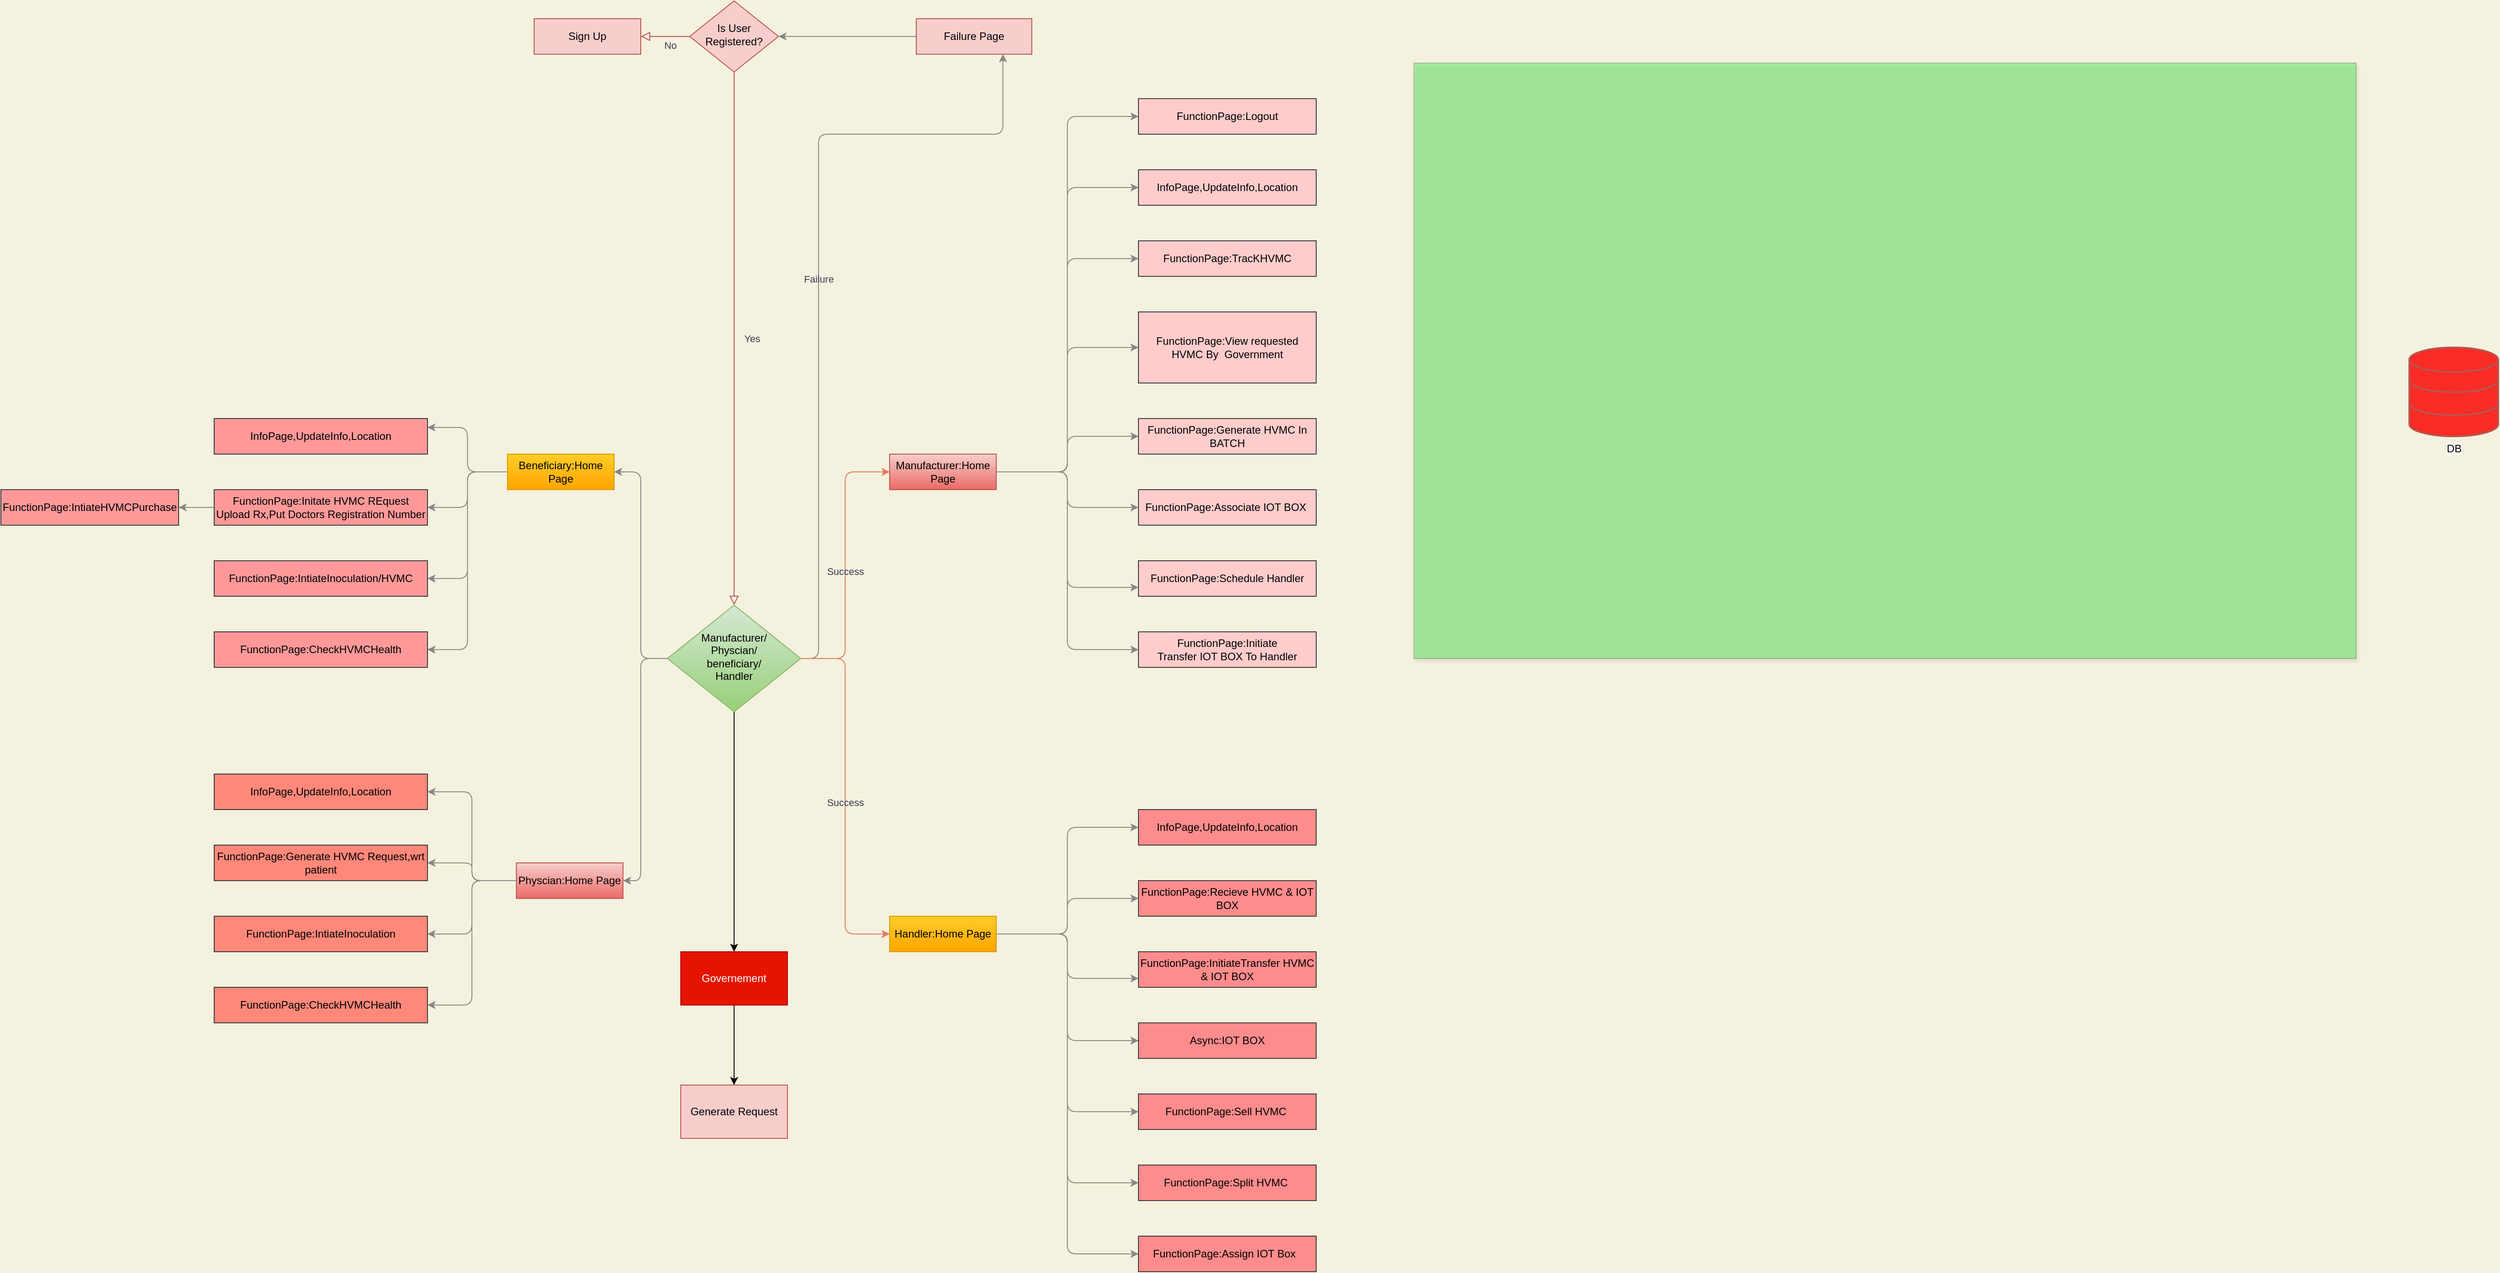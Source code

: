<mxfile version="14.6.13" type="device"><diagram id="C5RBs43oDa-KdzZeNtuy" name="Page-1"><mxGraphModel dx="2730" dy="2063" grid="1" gridSize="10" guides="1" tooltips="1" connect="1" arrows="1" fold="1" page="0" pageScale="1" pageWidth="827" pageHeight="1169" background="#F4F1DE" math="0" shadow="0"><root><mxCell id="WIyWlLk6GJQsqaUBKTNV-0"/><mxCell id="WIyWlLk6GJQsqaUBKTNV-1" parent="WIyWlLk6GJQsqaUBKTNV-0"/><mxCell id="WIyWlLk6GJQsqaUBKTNV-3" value="Sign Up" style="whiteSpace=wrap;html=1;fontSize=12;glass=0;strokeWidth=1;shadow=0;fillColor=#f8cecc;strokeColor=#b85450;" parent="WIyWlLk6GJQsqaUBKTNV-1" vertex="1"><mxGeometry x="-120" y="-490" width="120" height="40" as="geometry"/></mxCell><mxCell id="qShaiX9H7SJKS5B7AedM-45" value="&lt;br&gt;Success&lt;br&gt;" style="edgeStyle=orthogonalEdgeStyle;curved=0;rounded=1;sketch=0;orthogonalLoop=1;jettySize=auto;html=1;entryX=0;entryY=0.5;entryDx=0;entryDy=0;shadow=0;fontColor=#393C56;strokeColor=#E07A5F;fillColor=#F2CC8F;textDirection=ltr;labelBackgroundColor=none;" parent="WIyWlLk6GJQsqaUBKTNV-1" source="WIyWlLk6GJQsqaUBKTNV-6" target="qShaiX9H7SJKS5B7AedM-28" edge="1"><mxGeometry relative="1" as="geometry"/></mxCell><mxCell id="qShaiX9H7SJKS5B7AedM-72" value="&lt;br&gt;Failure" style="edgeStyle=orthogonalEdgeStyle;curved=0;rounded=1;sketch=0;orthogonalLoop=1;jettySize=auto;html=1;entryX=0.75;entryY=1;entryDx=0;entryDy=0;shadow=0;labelBackgroundColor=none;fontColor=#393C56;strokeColor=#8A8684;fillColor=#F2CC8F;" parent="WIyWlLk6GJQsqaUBKTNV-1" source="WIyWlLk6GJQsqaUBKTNV-6" target="qShaiX9H7SJKS5B7AedM-15" edge="1"><mxGeometry relative="1" as="geometry"><Array as="points"><mxPoint x="200" y="230"/><mxPoint x="200" y="-360"/></Array></mxGeometry></mxCell><mxCell id="qShaiX9H7SJKS5B7AedM-82" style="edgeStyle=orthogonalEdgeStyle;curved=0;rounded=1;sketch=0;orthogonalLoop=1;jettySize=auto;html=1;entryX=1;entryY=0.5;entryDx=0;entryDy=0;shadow=0;labelBackgroundColor=none;fontColor=#393C56;strokeColor=#8A8684;fillColor=#F2CC8F;" parent="WIyWlLk6GJQsqaUBKTNV-1" source="WIyWlLk6GJQsqaUBKTNV-6" target="qShaiX9H7SJKS5B7AedM-30" edge="1"><mxGeometry relative="1" as="geometry"/></mxCell><mxCell id="qShaiX9H7SJKS5B7AedM-97" style="edgeStyle=orthogonalEdgeStyle;curved=0;rounded=1;sketch=0;orthogonalLoop=1;jettySize=auto;html=1;entryX=1;entryY=0.5;entryDx=0;entryDy=0;shadow=0;labelBackgroundColor=none;fontColor=#393C56;strokeColor=#8A8684;fillColor=#F2CC8F;" parent="WIyWlLk6GJQsqaUBKTNV-1" source="WIyWlLk6GJQsqaUBKTNV-6" target="qShaiX9H7SJKS5B7AedM-24" edge="1"><mxGeometry relative="1" as="geometry"><Array as="points"><mxPoint y="230"/><mxPoint y="480"/></Array></mxGeometry></mxCell><mxCell id="UZGNvgP3qXLMShKBamGW-0" style="edgeStyle=orthogonalEdgeStyle;rounded=0;orthogonalLoop=1;jettySize=auto;html=1;" parent="WIyWlLk6GJQsqaUBKTNV-1" source="WIyWlLk6GJQsqaUBKTNV-6" target="i3B6ShPSxsujn0YPpAcm-0" edge="1"><mxGeometry relative="1" as="geometry"/></mxCell><mxCell id="WIyWlLk6GJQsqaUBKTNV-6" value="Manufacturer/&lt;br&gt;Physcian/&lt;br&gt;beneficiary/&lt;br&gt;Handler" style="rhombus;whiteSpace=wrap;html=1;shadow=0;fontFamily=Helvetica;fontSize=12;align=center;strokeWidth=1;spacing=6;spacingTop=-4;fillColor=#d5e8d4;strokeColor=#82b366;gradientColor=#97d077;" parent="WIyWlLk6GJQsqaUBKTNV-1" vertex="1"><mxGeometry x="30" y="170" width="150" height="120" as="geometry"/></mxCell><mxCell id="qShaiX9H7SJKS5B7AedM-0" value="Is User Registered?" style="rhombus;whiteSpace=wrap;html=1;shadow=0;fontFamily=Helvetica;fontSize=12;align=center;strokeWidth=1;spacing=6;spacingTop=-4;fillColor=#f8cecc;strokeColor=#b85450;" parent="WIyWlLk6GJQsqaUBKTNV-1" vertex="1"><mxGeometry x="55" y="-510" width="100" height="80" as="geometry"/></mxCell><mxCell id="qShaiX9H7SJKS5B7AedM-7" value="No" style="edgeStyle=orthogonalEdgeStyle;html=1;jettySize=auto;orthogonalLoop=1;fontSize=11;endArrow=block;endFill=0;endSize=8;strokeWidth=1;shadow=0;labelBackgroundColor=none;exitX=0;exitY=0.5;exitDx=0;exitDy=0;strokeColor=#b85450;fontColor=#393C56;fillColor=#f8cecc;" parent="WIyWlLk6GJQsqaUBKTNV-1" source="qShaiX9H7SJKS5B7AedM-0" target="WIyWlLk6GJQsqaUBKTNV-3" edge="1"><mxGeometry x="-0.2" y="10" relative="1" as="geometry"><mxPoint as="offset"/><mxPoint x="280" y="220" as="sourcePoint"/><mxPoint x="70" y="30" as="targetPoint"/></mxGeometry></mxCell><mxCell id="qShaiX9H7SJKS5B7AedM-8" value="Yes" style="html=1;jettySize=auto;orthogonalLoop=1;fontSize=11;endArrow=block;endFill=0;endSize=8;strokeWidth=1;shadow=0;labelBackgroundColor=none;edgeStyle=orthogonalEdgeStyle;exitX=0.5;exitY=1;exitDx=0;exitDy=0;entryX=0.5;entryY=0;entryDx=0;entryDy=0;strokeColor=#b85450;fontColor=#393C56;fillColor=#f8cecc;" parent="WIyWlLk6GJQsqaUBKTNV-1" source="qShaiX9H7SJKS5B7AedM-0" target="WIyWlLk6GJQsqaUBKTNV-6" edge="1"><mxGeometry y="20" relative="1" as="geometry"><mxPoint as="offset"/><mxPoint x="230" y="260" as="sourcePoint"/><mxPoint x="230" y="300" as="targetPoint"/></mxGeometry></mxCell><mxCell id="qShaiX9H7SJKS5B7AedM-81" style="edgeStyle=orthogonalEdgeStyle;curved=0;rounded=1;sketch=0;orthogonalLoop=1;jettySize=auto;html=1;entryX=1;entryY=0.5;entryDx=0;entryDy=0;shadow=0;labelBackgroundColor=none;fontColor=#393C56;strokeColor=#8A8684;fillColor=#F2CC8F;" parent="WIyWlLk6GJQsqaUBKTNV-1" source="qShaiX9H7SJKS5B7AedM-15" target="qShaiX9H7SJKS5B7AedM-0" edge="1"><mxGeometry relative="1" as="geometry"/></mxCell><mxCell id="qShaiX9H7SJKS5B7AedM-15" value="Failure Page" style="whiteSpace=wrap;html=1;fontSize=12;glass=0;strokeWidth=1;shadow=0;fillColor=#f8cecc;strokeColor=#b85450;" parent="WIyWlLk6GJQsqaUBKTNV-1" vertex="1"><mxGeometry x="310" y="-490" width="130" height="40" as="geometry"/></mxCell><mxCell id="qShaiX9H7SJKS5B7AedM-102" style="edgeStyle=orthogonalEdgeStyle;curved=0;rounded=1;sketch=0;orthogonalLoop=1;jettySize=auto;html=1;entryX=1;entryY=0.5;entryDx=0;entryDy=0;shadow=0;labelBackgroundColor=none;fontColor=#393C56;strokeColor=#8A8684;fillColor=#F2CC8F;" parent="WIyWlLk6GJQsqaUBKTNV-1" source="qShaiX9H7SJKS5B7AedM-24" target="qShaiX9H7SJKS5B7AedM-99" edge="1"><mxGeometry relative="1" as="geometry"/></mxCell><mxCell id="qShaiX9H7SJKS5B7AedM-104" style="edgeStyle=orthogonalEdgeStyle;curved=0;rounded=1;sketch=0;orthogonalLoop=1;jettySize=auto;html=1;entryX=1;entryY=0.5;entryDx=0;entryDy=0;shadow=0;labelBackgroundColor=none;fontColor=#393C56;strokeColor=#8A8684;fillColor=#F2CC8F;" parent="WIyWlLk6GJQsqaUBKTNV-1" source="qShaiX9H7SJKS5B7AedM-24" target="qShaiX9H7SJKS5B7AedM-101" edge="1"><mxGeometry relative="1" as="geometry"/></mxCell><mxCell id="qShaiX9H7SJKS5B7AedM-105" style="edgeStyle=orthogonalEdgeStyle;curved=0;rounded=1;sketch=0;orthogonalLoop=1;jettySize=auto;html=1;entryX=1;entryY=0.5;entryDx=0;entryDy=0;shadow=0;labelBackgroundColor=none;fontColor=#393C56;strokeColor=#8A8684;fillColor=#F2CC8F;" parent="WIyWlLk6GJQsqaUBKTNV-1" source="qShaiX9H7SJKS5B7AedM-24" target="qShaiX9H7SJKS5B7AedM-100" edge="1"><mxGeometry relative="1" as="geometry"/></mxCell><mxCell id="qShaiX9H7SJKS5B7AedM-107" style="edgeStyle=orthogonalEdgeStyle;curved=0;rounded=1;sketch=0;orthogonalLoop=1;jettySize=auto;html=1;shadow=0;labelBackgroundColor=none;fontColor=#393C56;strokeColor=#8A8684;fillColor=#F2CC8F;" parent="WIyWlLk6GJQsqaUBKTNV-1" source="qShaiX9H7SJKS5B7AedM-24" edge="1"><mxGeometry relative="1" as="geometry"><mxPoint x="-240" y="540" as="targetPoint"/><Array as="points"><mxPoint x="-190" y="480"/><mxPoint x="-190" y="540"/></Array></mxGeometry></mxCell><mxCell id="qShaiX9H7SJKS5B7AedM-24" value="Physcian:Home Page" style="whiteSpace=wrap;html=1;fontSize=12;glass=0;strokeWidth=1;shadow=0;gradientColor=#ea6b66;strokeColor=#b85450;fillColor=#f8cecc;" parent="WIyWlLk6GJQsqaUBKTNV-1" vertex="1"><mxGeometry x="-140" y="460" width="120" height="40" as="geometry"/></mxCell><mxCell id="qShaiX9H7SJKS5B7AedM-39" style="edgeStyle=orthogonalEdgeStyle;curved=0;rounded=1;sketch=0;orthogonalLoop=1;jettySize=auto;html=1;entryX=0;entryY=0.5;entryDx=0;entryDy=0;shadow=0;fontColor=#393C56;fillColor=#F2CC8F;strokeColor=#8A8684;" parent="WIyWlLk6GJQsqaUBKTNV-1" source="qShaiX9H7SJKS5B7AedM-28" target="qShaiX9H7SJKS5B7AedM-31" edge="1"><mxGeometry relative="1" as="geometry"/></mxCell><mxCell id="qShaiX9H7SJKS5B7AedM-41" style="edgeStyle=orthogonalEdgeStyle;curved=0;rounded=1;sketch=0;orthogonalLoop=1;jettySize=auto;html=1;entryX=0;entryY=0.5;entryDx=0;entryDy=0;shadow=0;fontColor=#393C56;fillColor=#F2CC8F;strokeColor=#8A8684;" parent="WIyWlLk6GJQsqaUBKTNV-1" source="qShaiX9H7SJKS5B7AedM-28" target="qShaiX9H7SJKS5B7AedM-34" edge="1"><mxGeometry relative="1" as="geometry"/></mxCell><mxCell id="qShaiX9H7SJKS5B7AedM-42" style="edgeStyle=orthogonalEdgeStyle;curved=0;rounded=1;sketch=0;orthogonalLoop=1;jettySize=auto;html=1;entryX=0;entryY=0.5;entryDx=0;entryDy=0;shadow=0;fontColor=#393C56;fillColor=#F2CC8F;strokeColor=#8A8684;" parent="WIyWlLk6GJQsqaUBKTNV-1" source="qShaiX9H7SJKS5B7AedM-28" target="qShaiX9H7SJKS5B7AedM-33" edge="1"><mxGeometry relative="1" as="geometry"/></mxCell><mxCell id="qShaiX9H7SJKS5B7AedM-43" style="edgeStyle=orthogonalEdgeStyle;curved=0;rounded=1;sketch=0;orthogonalLoop=1;jettySize=auto;html=1;entryX=0;entryY=0.75;entryDx=0;entryDy=0;shadow=0;fontColor=#393C56;fillColor=#F2CC8F;strokeColor=#8A8684;" parent="WIyWlLk6GJQsqaUBKTNV-1" source="qShaiX9H7SJKS5B7AedM-28" target="qShaiX9H7SJKS5B7AedM-38" edge="1"><mxGeometry relative="1" as="geometry"/></mxCell><mxCell id="qShaiX9H7SJKS5B7AedM-44" style="edgeStyle=orthogonalEdgeStyle;curved=0;rounded=1;sketch=0;orthogonalLoop=1;jettySize=auto;html=1;entryX=0;entryY=0.5;entryDx=0;entryDy=0;shadow=0;fontColor=#393C56;fillColor=#F2CC8F;strokeColor=#8A8684;" parent="WIyWlLk6GJQsqaUBKTNV-1" source="qShaiX9H7SJKS5B7AedM-28" target="qShaiX9H7SJKS5B7AedM-32" edge="1"><mxGeometry relative="1" as="geometry"/></mxCell><mxCell id="qShaiX9H7SJKS5B7AedM-58" style="edgeStyle=orthogonalEdgeStyle;curved=0;rounded=1;sketch=0;orthogonalLoop=1;jettySize=auto;html=1;entryX=0;entryY=0.5;entryDx=0;entryDy=0;shadow=0;labelBackgroundColor=none;fontColor=#393C56;strokeColor=#8A8684;fillColor=#F2CC8F;" parent="WIyWlLk6GJQsqaUBKTNV-1" source="qShaiX9H7SJKS5B7AedM-28" target="qShaiX9H7SJKS5B7AedM-47" edge="1"><mxGeometry relative="1" as="geometry"/></mxCell><mxCell id="qShaiX9H7SJKS5B7AedM-96" style="edgeStyle=orthogonalEdgeStyle;curved=0;rounded=1;sketch=0;orthogonalLoop=1;jettySize=auto;html=1;entryX=0;entryY=0.5;entryDx=0;entryDy=0;shadow=0;labelBackgroundColor=none;fontColor=#393C56;strokeColor=#8A8684;fillColor=#F2CC8F;" parent="WIyWlLk6GJQsqaUBKTNV-1" source="qShaiX9H7SJKS5B7AedM-28" target="qShaiX9H7SJKS5B7AedM-95" edge="1"><mxGeometry relative="1" as="geometry"/></mxCell><mxCell id="qShaiX9H7SJKS5B7AedM-28" value="Manufacturer:Home Page" style="whiteSpace=wrap;html=1;fontSize=12;glass=0;strokeWidth=1;shadow=0;fillColor=#f8cecc;strokeColor=#b85450;gradientColor=#ea6b66;" parent="WIyWlLk6GJQsqaUBKTNV-1" vertex="1"><mxGeometry x="280" width="120" height="40" as="geometry"/></mxCell><mxCell id="qShaiX9H7SJKS5B7AedM-61" style="edgeStyle=orthogonalEdgeStyle;curved=0;rounded=1;sketch=0;orthogonalLoop=1;jettySize=auto;html=1;entryX=0;entryY=0.5;entryDx=0;entryDy=0;shadow=0;labelBackgroundColor=none;fontColor=#393C56;strokeColor=#8A8684;fillColor=#F2CC8F;" parent="WIyWlLk6GJQsqaUBKTNV-1" source="qShaiX9H7SJKS5B7AedM-29" target="qShaiX9H7SJKS5B7AedM-49" edge="1"><mxGeometry relative="1" as="geometry"/></mxCell><mxCell id="qShaiX9H7SJKS5B7AedM-62" style="edgeStyle=orthogonalEdgeStyle;curved=0;rounded=1;sketch=0;orthogonalLoop=1;jettySize=auto;html=1;entryX=0;entryY=0.5;entryDx=0;entryDy=0;shadow=0;labelBackgroundColor=none;fontColor=#393C56;strokeColor=#8A8684;fillColor=#F2CC8F;" parent="WIyWlLk6GJQsqaUBKTNV-1" source="qShaiX9H7SJKS5B7AedM-29" target="qShaiX9H7SJKS5B7AedM-55" edge="1"><mxGeometry relative="1" as="geometry"/></mxCell><mxCell id="qShaiX9H7SJKS5B7AedM-63" style="edgeStyle=orthogonalEdgeStyle;curved=0;rounded=1;sketch=0;orthogonalLoop=1;jettySize=auto;html=1;entryX=0;entryY=0.75;entryDx=0;entryDy=0;shadow=0;labelBackgroundColor=none;fontColor=#393C56;strokeColor=#8A8684;fillColor=#F2CC8F;" parent="WIyWlLk6GJQsqaUBKTNV-1" source="qShaiX9H7SJKS5B7AedM-29" target="qShaiX9H7SJKS5B7AedM-56" edge="1"><mxGeometry relative="1" as="geometry"/></mxCell><mxCell id="qShaiX9H7SJKS5B7AedM-64" style="edgeStyle=orthogonalEdgeStyle;curved=0;rounded=1;sketch=0;orthogonalLoop=1;jettySize=auto;html=1;entryX=0;entryY=0.5;entryDx=0;entryDy=0;shadow=0;labelBackgroundColor=none;fontColor=#393C56;strokeColor=#8A8684;fillColor=#F2CC8F;" parent="WIyWlLk6GJQsqaUBKTNV-1" source="qShaiX9H7SJKS5B7AedM-29" target="qShaiX9H7SJKS5B7AedM-54" edge="1"><mxGeometry relative="1" as="geometry"/></mxCell><mxCell id="qShaiX9H7SJKS5B7AedM-67" style="edgeStyle=orthogonalEdgeStyle;curved=0;rounded=1;sketch=0;orthogonalLoop=1;jettySize=auto;html=1;entryX=0;entryY=0.5;entryDx=0;entryDy=0;shadow=0;labelBackgroundColor=none;fontColor=#393C56;strokeColor=#8A8684;fillColor=#F2CC8F;" parent="WIyWlLk6GJQsqaUBKTNV-1" source="qShaiX9H7SJKS5B7AedM-29" target="qShaiX9H7SJKS5B7AedM-66" edge="1"><mxGeometry relative="1" as="geometry"/></mxCell><mxCell id="qShaiX9H7SJKS5B7AedM-70" style="edgeStyle=orthogonalEdgeStyle;curved=0;rounded=1;sketch=0;orthogonalLoop=1;jettySize=auto;html=1;entryX=0;entryY=0.5;entryDx=0;entryDy=0;shadow=0;labelBackgroundColor=none;fontColor=#393C56;strokeColor=#8A8684;fillColor=#F2CC8F;" parent="WIyWlLk6GJQsqaUBKTNV-1" source="qShaiX9H7SJKS5B7AedM-29" target="qShaiX9H7SJKS5B7AedM-68" edge="1"><mxGeometry relative="1" as="geometry"/></mxCell><mxCell id="qShaiX9H7SJKS5B7AedM-71" style="edgeStyle=orthogonalEdgeStyle;curved=0;rounded=1;sketch=0;orthogonalLoop=1;jettySize=auto;html=1;entryX=0;entryY=0.5;entryDx=0;entryDy=0;shadow=0;labelBackgroundColor=none;fontColor=#393C56;strokeColor=#8A8684;fillColor=#F2CC8F;" parent="WIyWlLk6GJQsqaUBKTNV-1" source="qShaiX9H7SJKS5B7AedM-29" target="qShaiX9H7SJKS5B7AedM-69" edge="1"><mxGeometry relative="1" as="geometry"/></mxCell><mxCell id="qShaiX9H7SJKS5B7AedM-29" value="Handler:Home Page" style="whiteSpace=wrap;html=1;fontSize=12;glass=0;strokeWidth=1;shadow=0;fillColor=#ffcd28;strokeColor=#d79b00;gradientColor=#ffa500;" parent="WIyWlLk6GJQsqaUBKTNV-1" vertex="1"><mxGeometry x="280" y="520" width="120" height="40" as="geometry"/></mxCell><mxCell id="qShaiX9H7SJKS5B7AedM-87" style="edgeStyle=orthogonalEdgeStyle;curved=0;rounded=1;sketch=0;orthogonalLoop=1;jettySize=auto;html=1;entryX=1;entryY=0.25;entryDx=0;entryDy=0;shadow=0;labelBackgroundColor=none;fontColor=#393C56;strokeColor=#8A8684;fillColor=#F2CC8F;" parent="WIyWlLk6GJQsqaUBKTNV-1" source="qShaiX9H7SJKS5B7AedM-30" target="qShaiX9H7SJKS5B7AedM-36" edge="1"><mxGeometry relative="1" as="geometry"/></mxCell><mxCell id="qShaiX9H7SJKS5B7AedM-88" style="edgeStyle=orthogonalEdgeStyle;curved=0;rounded=1;sketch=0;orthogonalLoop=1;jettySize=auto;html=1;entryX=1;entryY=0.5;entryDx=0;entryDy=0;shadow=0;labelBackgroundColor=none;fontColor=#393C56;strokeColor=#8A8684;fillColor=#F2CC8F;" parent="WIyWlLk6GJQsqaUBKTNV-1" source="qShaiX9H7SJKS5B7AedM-30" target="qShaiX9H7SJKS5B7AedM-84" edge="1"><mxGeometry relative="1" as="geometry"/></mxCell><mxCell id="qShaiX9H7SJKS5B7AedM-92" style="edgeStyle=orthogonalEdgeStyle;curved=0;rounded=1;sketch=0;orthogonalLoop=1;jettySize=auto;html=1;entryX=1;entryY=0.5;entryDx=0;entryDy=0;shadow=0;labelBackgroundColor=none;fontColor=#393C56;strokeColor=#8A8684;fillColor=#F2CC8F;" parent="WIyWlLk6GJQsqaUBKTNV-1" source="qShaiX9H7SJKS5B7AedM-30" target="qShaiX9H7SJKS5B7AedM-91" edge="1"><mxGeometry relative="1" as="geometry"/></mxCell><mxCell id="qShaiX9H7SJKS5B7AedM-94" style="edgeStyle=orthogonalEdgeStyle;curved=0;rounded=1;sketch=0;orthogonalLoop=1;jettySize=auto;html=1;entryX=1;entryY=0.5;entryDx=0;entryDy=0;shadow=0;labelBackgroundColor=none;fontColor=#393C56;strokeColor=#8A8684;fillColor=#F2CC8F;" parent="WIyWlLk6GJQsqaUBKTNV-1" source="qShaiX9H7SJKS5B7AedM-30" target="qShaiX9H7SJKS5B7AedM-93" edge="1"><mxGeometry relative="1" as="geometry"/></mxCell><mxCell id="qShaiX9H7SJKS5B7AedM-30" value="Beneficiary:Home Page" style="whiteSpace=wrap;html=1;fontSize=12;glass=0;strokeWidth=1;shadow=0;fillColor=#ffcd28;strokeColor=#d79b00;gradientColor=#ffa500;" parent="WIyWlLk6GJQsqaUBKTNV-1" vertex="1"><mxGeometry x="-150" width="120" height="40" as="geometry"/></mxCell><mxCell id="qShaiX9H7SJKS5B7AedM-31" value="InfoPage,UpdateInfo,Location" style="whiteSpace=wrap;html=1;fontSize=12;glass=0;strokeWidth=1;shadow=0;fillColor=#ffcccc;strokeColor=#36393d;" parent="WIyWlLk6GJQsqaUBKTNV-1" vertex="1"><mxGeometry x="560" y="-320" width="200" height="40" as="geometry"/></mxCell><mxCell id="qShaiX9H7SJKS5B7AedM-32" value="FunctionPage:Initiate&lt;br&gt;Transfer IOT BOX To Handler" style="whiteSpace=wrap;html=1;fontSize=12;glass=0;strokeWidth=1;shadow=0;fillColor=#ffcccc;strokeColor=#36393d;" parent="WIyWlLk6GJQsqaUBKTNV-1" vertex="1"><mxGeometry x="560" y="200" width="200" height="40" as="geometry"/></mxCell><mxCell id="qShaiX9H7SJKS5B7AedM-33" value="FunctionPage:Associate IOT BOX&amp;nbsp;" style="whiteSpace=wrap;html=1;fontSize=12;glass=0;strokeWidth=1;shadow=0;fillColor=#ffcccc;strokeColor=#36393d;" parent="WIyWlLk6GJQsqaUBKTNV-1" vertex="1"><mxGeometry x="560" y="40" width="200" height="40" as="geometry"/></mxCell><mxCell id="qShaiX9H7SJKS5B7AedM-34" value="FunctionPage:Generate HVMC In BATCH" style="whiteSpace=wrap;html=1;fontSize=12;glass=0;strokeWidth=1;shadow=0;fillColor=#ffcccc;strokeColor=#36393d;" parent="WIyWlLk6GJQsqaUBKTNV-1" vertex="1"><mxGeometry x="560" y="-40" width="200" height="40" as="geometry"/></mxCell><mxCell id="qShaiX9H7SJKS5B7AedM-40" style="edgeStyle=orthogonalEdgeStyle;curved=0;rounded=1;sketch=0;orthogonalLoop=1;jettySize=auto;html=1;shadow=0;fontColor=#393C56;fillColor=#F2CC8F;exitX=1;exitY=0.5;exitDx=0;exitDy=0;entryX=0;entryY=0.5;entryDx=0;entryDy=0;strokeColor=#8A8684;" parent="WIyWlLk6GJQsqaUBKTNV-1" source="qShaiX9H7SJKS5B7AedM-28" target="qShaiX9H7SJKS5B7AedM-35" edge="1"><mxGeometry relative="1" as="geometry"><mxPoint x="410" y="20" as="targetPoint"/><Array as="points"><mxPoint x="480" y="20"/><mxPoint x="480" y="-120"/></Array></mxGeometry></mxCell><mxCell id="qShaiX9H7SJKS5B7AedM-35" value="FunctionPage:View requested HVMC By&amp;nbsp; Government" style="whiteSpace=wrap;html=1;fontSize=12;glass=0;strokeWidth=1;shadow=0;fillColor=#ffcccc;strokeColor=#36393d;" parent="WIyWlLk6GJQsqaUBKTNV-1" vertex="1"><mxGeometry x="560" y="-160" width="200" height="80" as="geometry"/></mxCell><mxCell id="qShaiX9H7SJKS5B7AedM-36" value="&lt;span&gt;InfoPage,UpdateInfo,Location&lt;/span&gt;" style="whiteSpace=wrap;html=1;fontSize=12;glass=0;strokeWidth=1;shadow=0;strokeColor=#36393d;fillColor=#FF9999;" parent="WIyWlLk6GJQsqaUBKTNV-1" vertex="1"><mxGeometry x="-480" y="-40" width="240" height="40" as="geometry"/></mxCell><mxCell id="qShaiX9H7SJKS5B7AedM-38" value="FunctionPage:Schedule Handler" style="whiteSpace=wrap;html=1;fontSize=12;glass=0;strokeWidth=1;shadow=0;fillColor=#ffcccc;strokeColor=#36393d;" parent="WIyWlLk6GJQsqaUBKTNV-1" vertex="1"><mxGeometry x="560" y="120" width="200" height="40" as="geometry"/></mxCell><mxCell id="qShaiX9H7SJKS5B7AedM-47" value="FunctionPage:Logout" style="whiteSpace=wrap;html=1;fontSize=12;glass=0;strokeWidth=1;shadow=0;fillColor=#ffcccc;strokeColor=#36393d;" parent="WIyWlLk6GJQsqaUBKTNV-1" vertex="1"><mxGeometry x="560" y="-400" width="200" height="40" as="geometry"/></mxCell><mxCell id="qShaiX9H7SJKS5B7AedM-49" value="InfoPage,UpdateInfo,Location" style="whiteSpace=wrap;html=1;fontSize=12;glass=0;strokeWidth=1;shadow=0;strokeColor=#36393d;fillColor=#FF8C8C;" parent="WIyWlLk6GJQsqaUBKTNV-1" vertex="1"><mxGeometry x="560" y="400" width="200" height="40" as="geometry"/></mxCell><mxCell id="qShaiX9H7SJKS5B7AedM-54" value="Async:IOT BOX" style="whiteSpace=wrap;html=1;fontSize=12;glass=0;strokeWidth=1;shadow=0;strokeColor=#36393d;fillColor=#FF8C8C;" parent="WIyWlLk6GJQsqaUBKTNV-1" vertex="1"><mxGeometry x="560" y="640" width="200" height="40" as="geometry"/></mxCell><mxCell id="qShaiX9H7SJKS5B7AedM-55" value="FunctionPage:Recieve HVMC &amp;amp; IOT BOX" style="whiteSpace=wrap;html=1;fontSize=12;glass=0;strokeWidth=1;shadow=0;strokeColor=#36393d;fillColor=#FF8C8C;" parent="WIyWlLk6GJQsqaUBKTNV-1" vertex="1"><mxGeometry x="560" y="480" width="200" height="40" as="geometry"/></mxCell><mxCell id="qShaiX9H7SJKS5B7AedM-56" value="FunctionPage:InitiateTransfer HVMC &amp;amp; IOT BOX" style="whiteSpace=wrap;html=1;fontSize=12;glass=0;strokeWidth=1;shadow=0;strokeColor=#36393d;fillColor=#FF8C8C;" parent="WIyWlLk6GJQsqaUBKTNV-1" vertex="1"><mxGeometry x="560" y="560" width="200" height="40" as="geometry"/></mxCell><mxCell id="qShaiX9H7SJKS5B7AedM-57" style="edgeStyle=orthogonalEdgeStyle;curved=0;rounded=1;sketch=0;orthogonalLoop=1;jettySize=auto;html=1;exitX=0.5;exitY=1;exitDx=0;exitDy=0;shadow=0;labelBackgroundColor=none;fontColor=#393C56;strokeColor=#8A8684;fillColor=#F2CC8F;" parent="WIyWlLk6GJQsqaUBKTNV-1" source="qShaiX9H7SJKS5B7AedM-56" target="qShaiX9H7SJKS5B7AedM-56" edge="1"><mxGeometry relative="1" as="geometry"/></mxCell><mxCell id="qShaiX9H7SJKS5B7AedM-65" value="&lt;br&gt;Success&lt;br&gt;" style="edgeStyle=orthogonalEdgeStyle;curved=0;rounded=1;sketch=0;orthogonalLoop=1;jettySize=auto;html=1;shadow=0;fontColor=#393C56;strokeColor=#E07A5F;fillColor=#F2CC8F;textDirection=ltr;labelBackgroundColor=none;entryX=0;entryY=0.5;entryDx=0;entryDy=0;exitX=1;exitY=0.5;exitDx=0;exitDy=0;" parent="WIyWlLk6GJQsqaUBKTNV-1" source="WIyWlLk6GJQsqaUBKTNV-6" target="qShaiX9H7SJKS5B7AedM-29" edge="1"><mxGeometry relative="1" as="geometry"><mxPoint x="189.973" y="239.978" as="sourcePoint"/><mxPoint x="340" y="380" as="targetPoint"/></mxGeometry></mxCell><mxCell id="qShaiX9H7SJKS5B7AedM-66" value="FunctionPage:Sell HVMC&amp;nbsp;" style="whiteSpace=wrap;html=1;fontSize=12;glass=0;strokeWidth=1;shadow=0;strokeColor=#36393d;fillColor=#FF8C8C;" parent="WIyWlLk6GJQsqaUBKTNV-1" vertex="1"><mxGeometry x="560" y="720" width="200" height="40" as="geometry"/></mxCell><mxCell id="qShaiX9H7SJKS5B7AedM-68" value="FunctionPage:Split HVMC&amp;nbsp;" style="whiteSpace=wrap;html=1;fontSize=12;glass=0;strokeWidth=1;shadow=0;strokeColor=#36393d;fillColor=#FF8C8C;" parent="WIyWlLk6GJQsqaUBKTNV-1" vertex="1"><mxGeometry x="560" y="800" width="200" height="40" as="geometry"/></mxCell><mxCell id="qShaiX9H7SJKS5B7AedM-69" value="FunctionPage:Assign IOT Box&amp;nbsp;&amp;nbsp;" style="whiteSpace=wrap;html=1;fontSize=12;glass=0;strokeWidth=1;shadow=0;strokeColor=#36393d;fillColor=#FF8C8C;" parent="WIyWlLk6GJQsqaUBKTNV-1" vertex="1"><mxGeometry x="560" y="880" width="200" height="40" as="geometry"/></mxCell><mxCell id="qShaiX9H7SJKS5B7AedM-83" value="FunctionPage:IntiateHVMCPurchase" style="whiteSpace=wrap;html=1;fontSize=12;glass=0;strokeWidth=1;shadow=0;strokeColor=#36393d;fillColor=#FF9999;" parent="WIyWlLk6GJQsqaUBKTNV-1" vertex="1"><mxGeometry x="-720" y="40" width="200" height="40" as="geometry"/></mxCell><mxCell id="qShaiX9H7SJKS5B7AedM-86" style="edgeStyle=orthogonalEdgeStyle;curved=0;rounded=1;sketch=0;orthogonalLoop=1;jettySize=auto;html=1;entryX=1;entryY=0.5;entryDx=0;entryDy=0;shadow=0;labelBackgroundColor=none;fontColor=#393C56;strokeColor=#8A8684;fillColor=#F2CC8F;" parent="WIyWlLk6GJQsqaUBKTNV-1" source="qShaiX9H7SJKS5B7AedM-84" target="qShaiX9H7SJKS5B7AedM-83" edge="1"><mxGeometry relative="1" as="geometry"/></mxCell><mxCell id="qShaiX9H7SJKS5B7AedM-84" value="FunctionPage:Initate HVMC REquest Upload Rx,Put Doctors Registration Number" style="whiteSpace=wrap;html=1;fontSize=12;glass=0;strokeWidth=1;shadow=0;strokeColor=#36393d;fillColor=#FF9999;" parent="WIyWlLk6GJQsqaUBKTNV-1" vertex="1"><mxGeometry x="-480" y="40" width="240" height="40" as="geometry"/></mxCell><mxCell id="qShaiX9H7SJKS5B7AedM-91" value="FunctionPage:IntiateInoculation/HVMC" style="whiteSpace=wrap;html=1;fontSize=12;glass=0;strokeWidth=1;shadow=0;strokeColor=#36393d;fillColor=#FF9999;" parent="WIyWlLk6GJQsqaUBKTNV-1" vertex="1"><mxGeometry x="-480" y="120" width="240" height="40" as="geometry"/></mxCell><mxCell id="qShaiX9H7SJKS5B7AedM-93" value="FunctionPage:CheckHVMCHealth" style="whiteSpace=wrap;html=1;fontSize=12;glass=0;strokeWidth=1;shadow=0;strokeColor=#36393d;fillColor=#FF9999;" parent="WIyWlLk6GJQsqaUBKTNV-1" vertex="1"><mxGeometry x="-480" y="200" width="240" height="40" as="geometry"/></mxCell><mxCell id="qShaiX9H7SJKS5B7AedM-95" value="FunctionPage:TracKHVMC" style="whiteSpace=wrap;html=1;fontSize=12;glass=0;strokeWidth=1;shadow=0;fillColor=#ffcccc;strokeColor=#36393d;" parent="WIyWlLk6GJQsqaUBKTNV-1" vertex="1"><mxGeometry x="560" y="-240" width="200" height="40" as="geometry"/></mxCell><mxCell id="qShaiX9H7SJKS5B7AedM-99" value="&lt;span&gt;InfoPage,UpdateInfo,Location&lt;/span&gt;" style="whiteSpace=wrap;html=1;fontSize=12;glass=0;strokeWidth=1;shadow=0;strokeColor=#36393d;fillColor=#FF887A;" parent="WIyWlLk6GJQsqaUBKTNV-1" vertex="1"><mxGeometry x="-480" y="360" width="240" height="40" as="geometry"/></mxCell><mxCell id="qShaiX9H7SJKS5B7AedM-100" value="FunctionPage:CheckHVMCHealth" style="whiteSpace=wrap;html=1;fontSize=12;glass=0;strokeWidth=1;shadow=0;strokeColor=#36393d;fillColor=#FF887A;" parent="WIyWlLk6GJQsqaUBKTNV-1" vertex="1"><mxGeometry x="-480" y="600" width="240" height="40" as="geometry"/></mxCell><mxCell id="qShaiX9H7SJKS5B7AedM-101" value="&lt;span&gt;FunctionPage:Generate HVMC Request,wrt patient&lt;/span&gt;" style="whiteSpace=wrap;html=1;fontSize=12;glass=0;strokeWidth=1;shadow=0;strokeColor=#36393d;fillColor=#FF887A;" parent="WIyWlLk6GJQsqaUBKTNV-1" vertex="1"><mxGeometry x="-480" y="440" width="240" height="40" as="geometry"/></mxCell><mxCell id="qShaiX9H7SJKS5B7AedM-106" value="FunctionPage:IntiateInoculation" style="whiteSpace=wrap;html=1;fontSize=12;glass=0;strokeWidth=1;shadow=0;strokeColor=#36393d;fillColor=#FF887A;" parent="WIyWlLk6GJQsqaUBKTNV-1" vertex="1"><mxGeometry x="-480" y="520" width="240" height="40" as="geometry"/></mxCell><mxCell id="UZGNvgP3qXLMShKBamGW-2" style="edgeStyle=orthogonalEdgeStyle;rounded=0;orthogonalLoop=1;jettySize=auto;html=1;entryX=0.5;entryY=0;entryDx=0;entryDy=0;" parent="WIyWlLk6GJQsqaUBKTNV-1" source="i3B6ShPSxsujn0YPpAcm-0" target="UZGNvgP3qXLMShKBamGW-1" edge="1"><mxGeometry relative="1" as="geometry"/></mxCell><mxCell id="i3B6ShPSxsujn0YPpAcm-0" value="Governement" style="rounded=0;whiteSpace=wrap;html=1;fillColor=#e51400;strokeColor=#B20000;fontColor=#ffffff;" parent="WIyWlLk6GJQsqaUBKTNV-1" vertex="1"><mxGeometry x="45" y="560" width="120" height="60" as="geometry"/></mxCell><mxCell id="UZGNvgP3qXLMShKBamGW-1" value="Generate Request" style="rounded=0;whiteSpace=wrap;html=1;fillColor=#f8cecc;strokeColor=#b85450;" parent="WIyWlLk6GJQsqaUBKTNV-1" vertex="1"><mxGeometry x="45" y="710" width="120" height="60" as="geometry"/></mxCell><mxCell id="gf59Xihd_ikMT9fFCa00-4" value="DB" style="html=1;verticalLabelPosition=bottom;align=center;labelBackgroundColor=#ffffff;verticalAlign=top;strokeWidth=2;strokeColor=#b85450;shadow=0;dashed=0;shape=mxgraph.ios7.icons.data;fillColor=#F82C25;" parent="WIyWlLk6GJQsqaUBKTNV-1" vertex="1"><mxGeometry x="1990" y="-120" width="100" height="100" as="geometry"/></mxCell><mxCell id="gf59Xihd_ikMT9fFCa00-6" value="" style="rounded=0;whiteSpace=wrap;html=1;shadow=1;opacity=30;strokeColor=#36393d;fillColor=#00EB18;" parent="WIyWlLk6GJQsqaUBKTNV-1" vertex="1"><mxGeometry x="870" y="-440" width="1060" height="670" as="geometry"/></mxCell><mxCell id="GSFLngcu-_4wtepoOvjK-21" value="" style="shape=partialRectangle;html=1;whiteSpace=wrap;collapsible=0;dropTarget=0;pointerEvents=0;fillColor=none;top=0;left=0;bottom=0;right=0;points=[[0,0.5],[1,0.5]];portConstraint=eastwest;" vertex="1" parent="WIyWlLk6GJQsqaUBKTNV-1"><mxGeometry x="980" y="120" width="460" height="156" as="geometry"/></mxCell><mxCell id="GSFLngcu-_4wtepoOvjK-22" value="" style="shape=partialRectangle;html=1;whiteSpace=wrap;connectable=0;fillColor=none;top=0;left=0;bottom=0;right=0;overflow=hidden;" vertex="1" parent="GSFLngcu-_4wtepoOvjK-21"><mxGeometry width="153" height="156" as="geometry"/></mxCell><mxCell id="GSFLngcu-_4wtepoOvjK-23" value="" style="shape=partialRectangle;html=1;whiteSpace=wrap;connectable=0;fillColor=none;top=0;left=0;bottom=0;right=0;overflow=hidden;" vertex="1" parent="GSFLngcu-_4wtepoOvjK-21"><mxGeometry x="153" width="154" height="156" as="geometry"/></mxCell></root></mxGraphModel></diagram></mxfile>